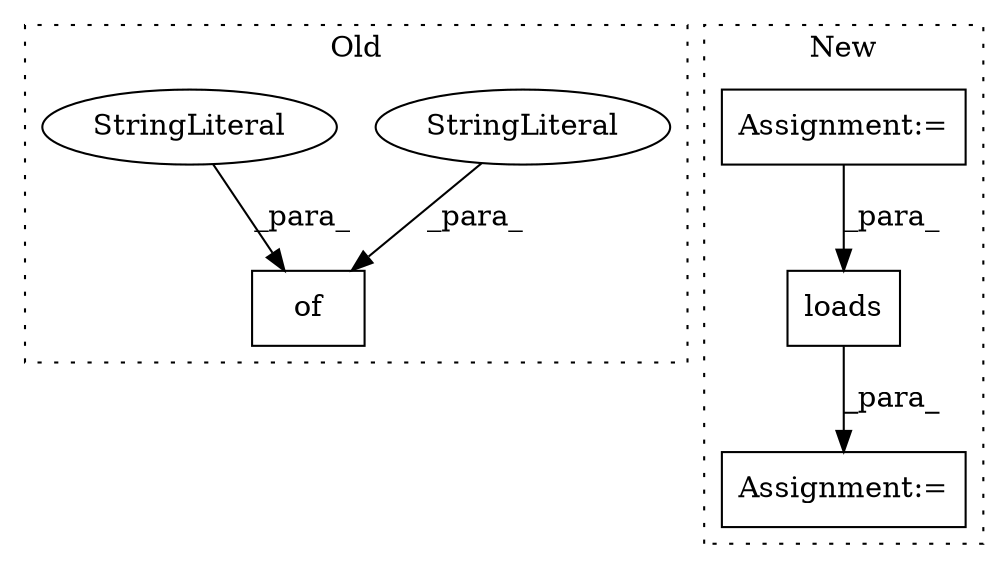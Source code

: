 digraph G {
subgraph cluster0 {
1 [label="of" a="32" s="3718,3734" l="3,1" shape="box"];
5 [label="StringLiteral" a="45" s="3730" l="4" shape="ellipse"];
6 [label="StringLiteral" a="45" s="3721" l="8" shape="ellipse"];
label = "Old";
style="dotted";
}
subgraph cluster1 {
2 [label="loads" a="32" s="3696,3706" l="6,1" shape="box"];
3 [label="Assignment:=" a="7" s="3780" l="1" shape="box"];
4 [label="Assignment:=" a="7" s="3633" l="1" shape="box"];
label = "New";
style="dotted";
}
2 -> 3 [label="_para_"];
4 -> 2 [label="_para_"];
5 -> 1 [label="_para_"];
6 -> 1 [label="_para_"];
}